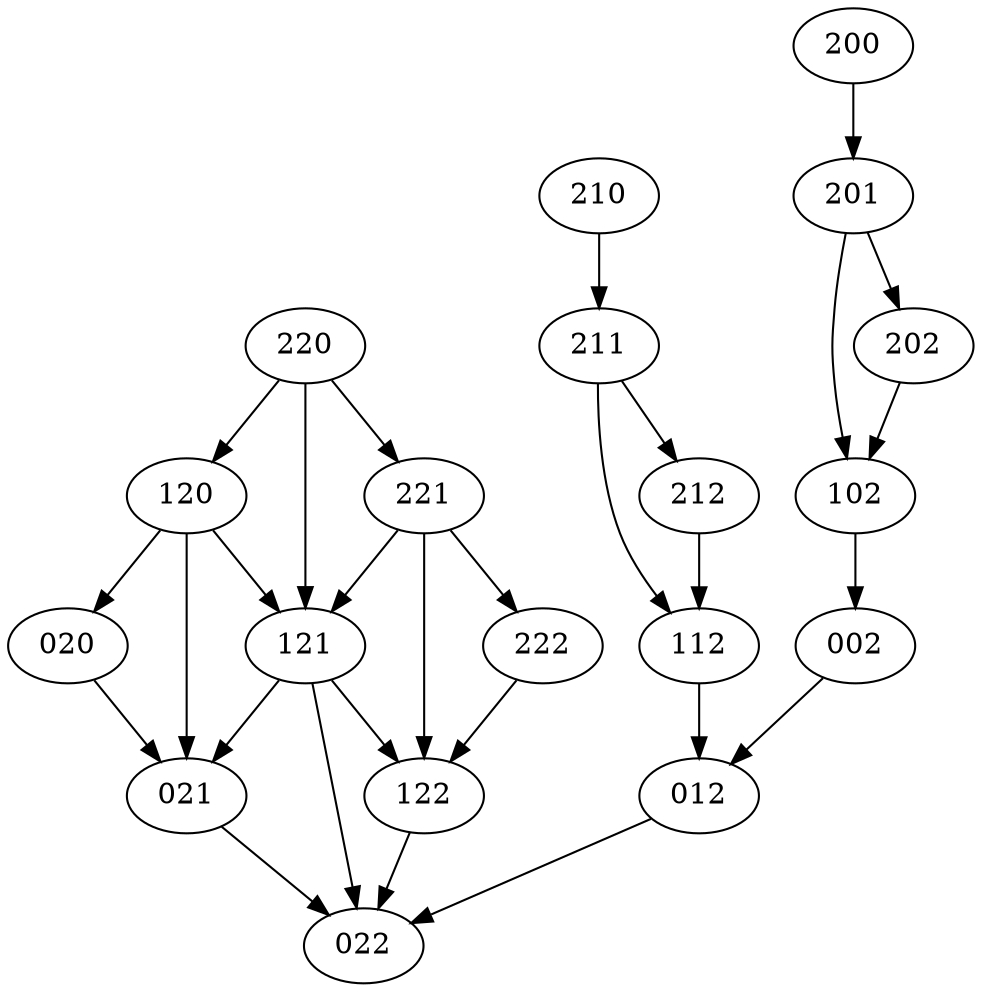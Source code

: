 digraph G{

{node_1 [label="002"];
node_2 [label="012"];
node_3 [label="020"];
node_4 [label="021"];
node_5 [label="022"];
node_6 [label="102"];
node_7 [label="112"];
node_8 [label="120"];
node_9 [label="121"];
node_10 [label="122"];
node_11 [label="200"];
node_12 [label="201"];
node_13 [label="202"];
node_14 [label="210"];
node_15 [label="211"];
node_16 [label="212"];
node_17 [label="220"];
node_18 [label="221"];
node_19 [label="222"];
}
node_1->node_2[penwidth=1]
node_2->node_5[penwidth=1]
node_3->node_4[penwidth=1]
node_4->node_5[penwidth=1]
node_6->node_1[penwidth=1]
node_7->node_2[penwidth=1]
node_8->node_3[penwidth=1]
node_8->node_9[penwidth=1]
node_8->node_4[penwidth=1]
node_9->node_4[penwidth=1]
node_9->node_10[penwidth=1]
node_9->node_5[penwidth=1]
node_10->node_5[penwidth=1]
node_11->node_12[penwidth=1]
node_12->node_13[penwidth=1]
node_12->node_6[penwidth=1]
node_13->node_6[penwidth=1]
node_14->node_15[penwidth=1]
node_15->node_16[penwidth=1]
node_15->node_7[penwidth=1]
node_16->node_7[penwidth=1]
node_17->node_8[penwidth=1]
node_17->node_18[penwidth=1]
node_17->node_9[penwidth=1]
node_18->node_9[penwidth=1]
node_18->node_19[penwidth=1]
node_18->node_10[penwidth=1]
node_19->node_10[penwidth=1]
}
